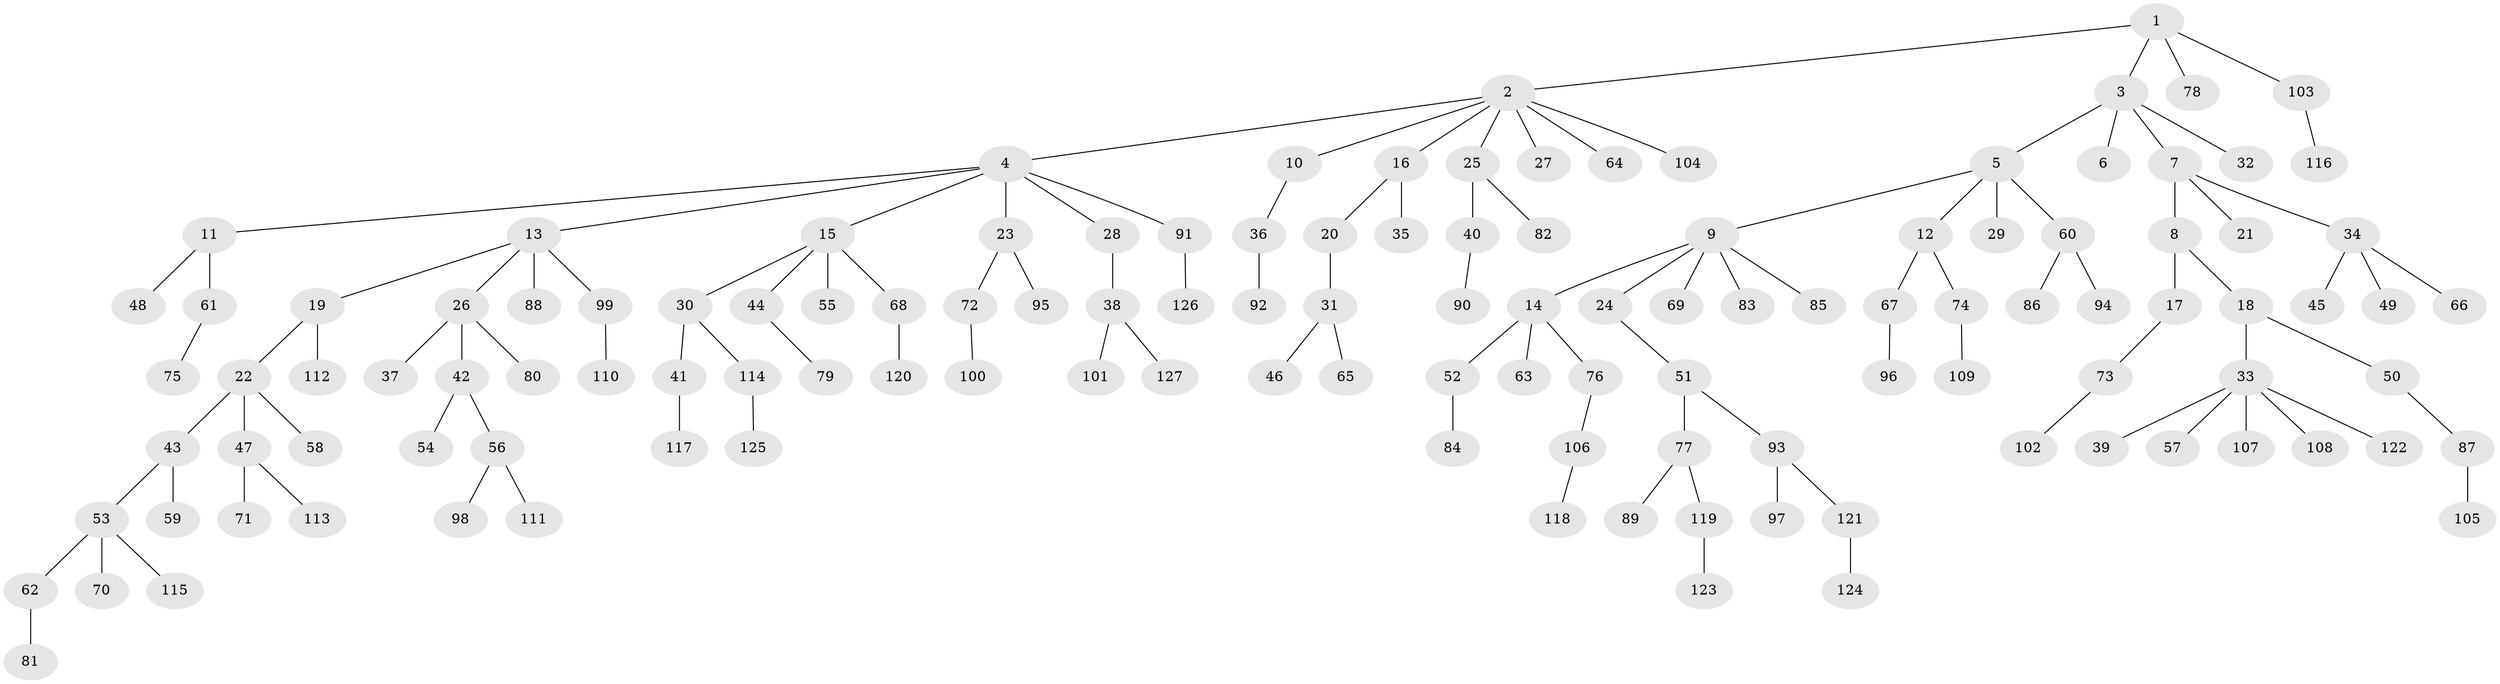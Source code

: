 // Generated by graph-tools (version 1.1) at 2025/15/03/09/25 04:15:34]
// undirected, 127 vertices, 126 edges
graph export_dot {
graph [start="1"]
  node [color=gray90,style=filled];
  1;
  2;
  3;
  4;
  5;
  6;
  7;
  8;
  9;
  10;
  11;
  12;
  13;
  14;
  15;
  16;
  17;
  18;
  19;
  20;
  21;
  22;
  23;
  24;
  25;
  26;
  27;
  28;
  29;
  30;
  31;
  32;
  33;
  34;
  35;
  36;
  37;
  38;
  39;
  40;
  41;
  42;
  43;
  44;
  45;
  46;
  47;
  48;
  49;
  50;
  51;
  52;
  53;
  54;
  55;
  56;
  57;
  58;
  59;
  60;
  61;
  62;
  63;
  64;
  65;
  66;
  67;
  68;
  69;
  70;
  71;
  72;
  73;
  74;
  75;
  76;
  77;
  78;
  79;
  80;
  81;
  82;
  83;
  84;
  85;
  86;
  87;
  88;
  89;
  90;
  91;
  92;
  93;
  94;
  95;
  96;
  97;
  98;
  99;
  100;
  101;
  102;
  103;
  104;
  105;
  106;
  107;
  108;
  109;
  110;
  111;
  112;
  113;
  114;
  115;
  116;
  117;
  118;
  119;
  120;
  121;
  122;
  123;
  124;
  125;
  126;
  127;
  1 -- 2;
  1 -- 3;
  1 -- 78;
  1 -- 103;
  2 -- 4;
  2 -- 10;
  2 -- 16;
  2 -- 25;
  2 -- 27;
  2 -- 64;
  2 -- 104;
  3 -- 5;
  3 -- 6;
  3 -- 7;
  3 -- 32;
  4 -- 11;
  4 -- 13;
  4 -- 15;
  4 -- 23;
  4 -- 28;
  4 -- 91;
  5 -- 9;
  5 -- 12;
  5 -- 29;
  5 -- 60;
  7 -- 8;
  7 -- 21;
  7 -- 34;
  8 -- 17;
  8 -- 18;
  9 -- 14;
  9 -- 24;
  9 -- 69;
  9 -- 83;
  9 -- 85;
  10 -- 36;
  11 -- 48;
  11 -- 61;
  12 -- 67;
  12 -- 74;
  13 -- 19;
  13 -- 26;
  13 -- 88;
  13 -- 99;
  14 -- 52;
  14 -- 63;
  14 -- 76;
  15 -- 30;
  15 -- 44;
  15 -- 55;
  15 -- 68;
  16 -- 20;
  16 -- 35;
  17 -- 73;
  18 -- 33;
  18 -- 50;
  19 -- 22;
  19 -- 112;
  20 -- 31;
  22 -- 43;
  22 -- 47;
  22 -- 58;
  23 -- 72;
  23 -- 95;
  24 -- 51;
  25 -- 40;
  25 -- 82;
  26 -- 37;
  26 -- 42;
  26 -- 80;
  28 -- 38;
  30 -- 41;
  30 -- 114;
  31 -- 46;
  31 -- 65;
  33 -- 39;
  33 -- 57;
  33 -- 107;
  33 -- 108;
  33 -- 122;
  34 -- 45;
  34 -- 49;
  34 -- 66;
  36 -- 92;
  38 -- 101;
  38 -- 127;
  40 -- 90;
  41 -- 117;
  42 -- 54;
  42 -- 56;
  43 -- 53;
  43 -- 59;
  44 -- 79;
  47 -- 71;
  47 -- 113;
  50 -- 87;
  51 -- 77;
  51 -- 93;
  52 -- 84;
  53 -- 62;
  53 -- 70;
  53 -- 115;
  56 -- 98;
  56 -- 111;
  60 -- 86;
  60 -- 94;
  61 -- 75;
  62 -- 81;
  67 -- 96;
  68 -- 120;
  72 -- 100;
  73 -- 102;
  74 -- 109;
  76 -- 106;
  77 -- 89;
  77 -- 119;
  87 -- 105;
  91 -- 126;
  93 -- 97;
  93 -- 121;
  99 -- 110;
  103 -- 116;
  106 -- 118;
  114 -- 125;
  119 -- 123;
  121 -- 124;
}
